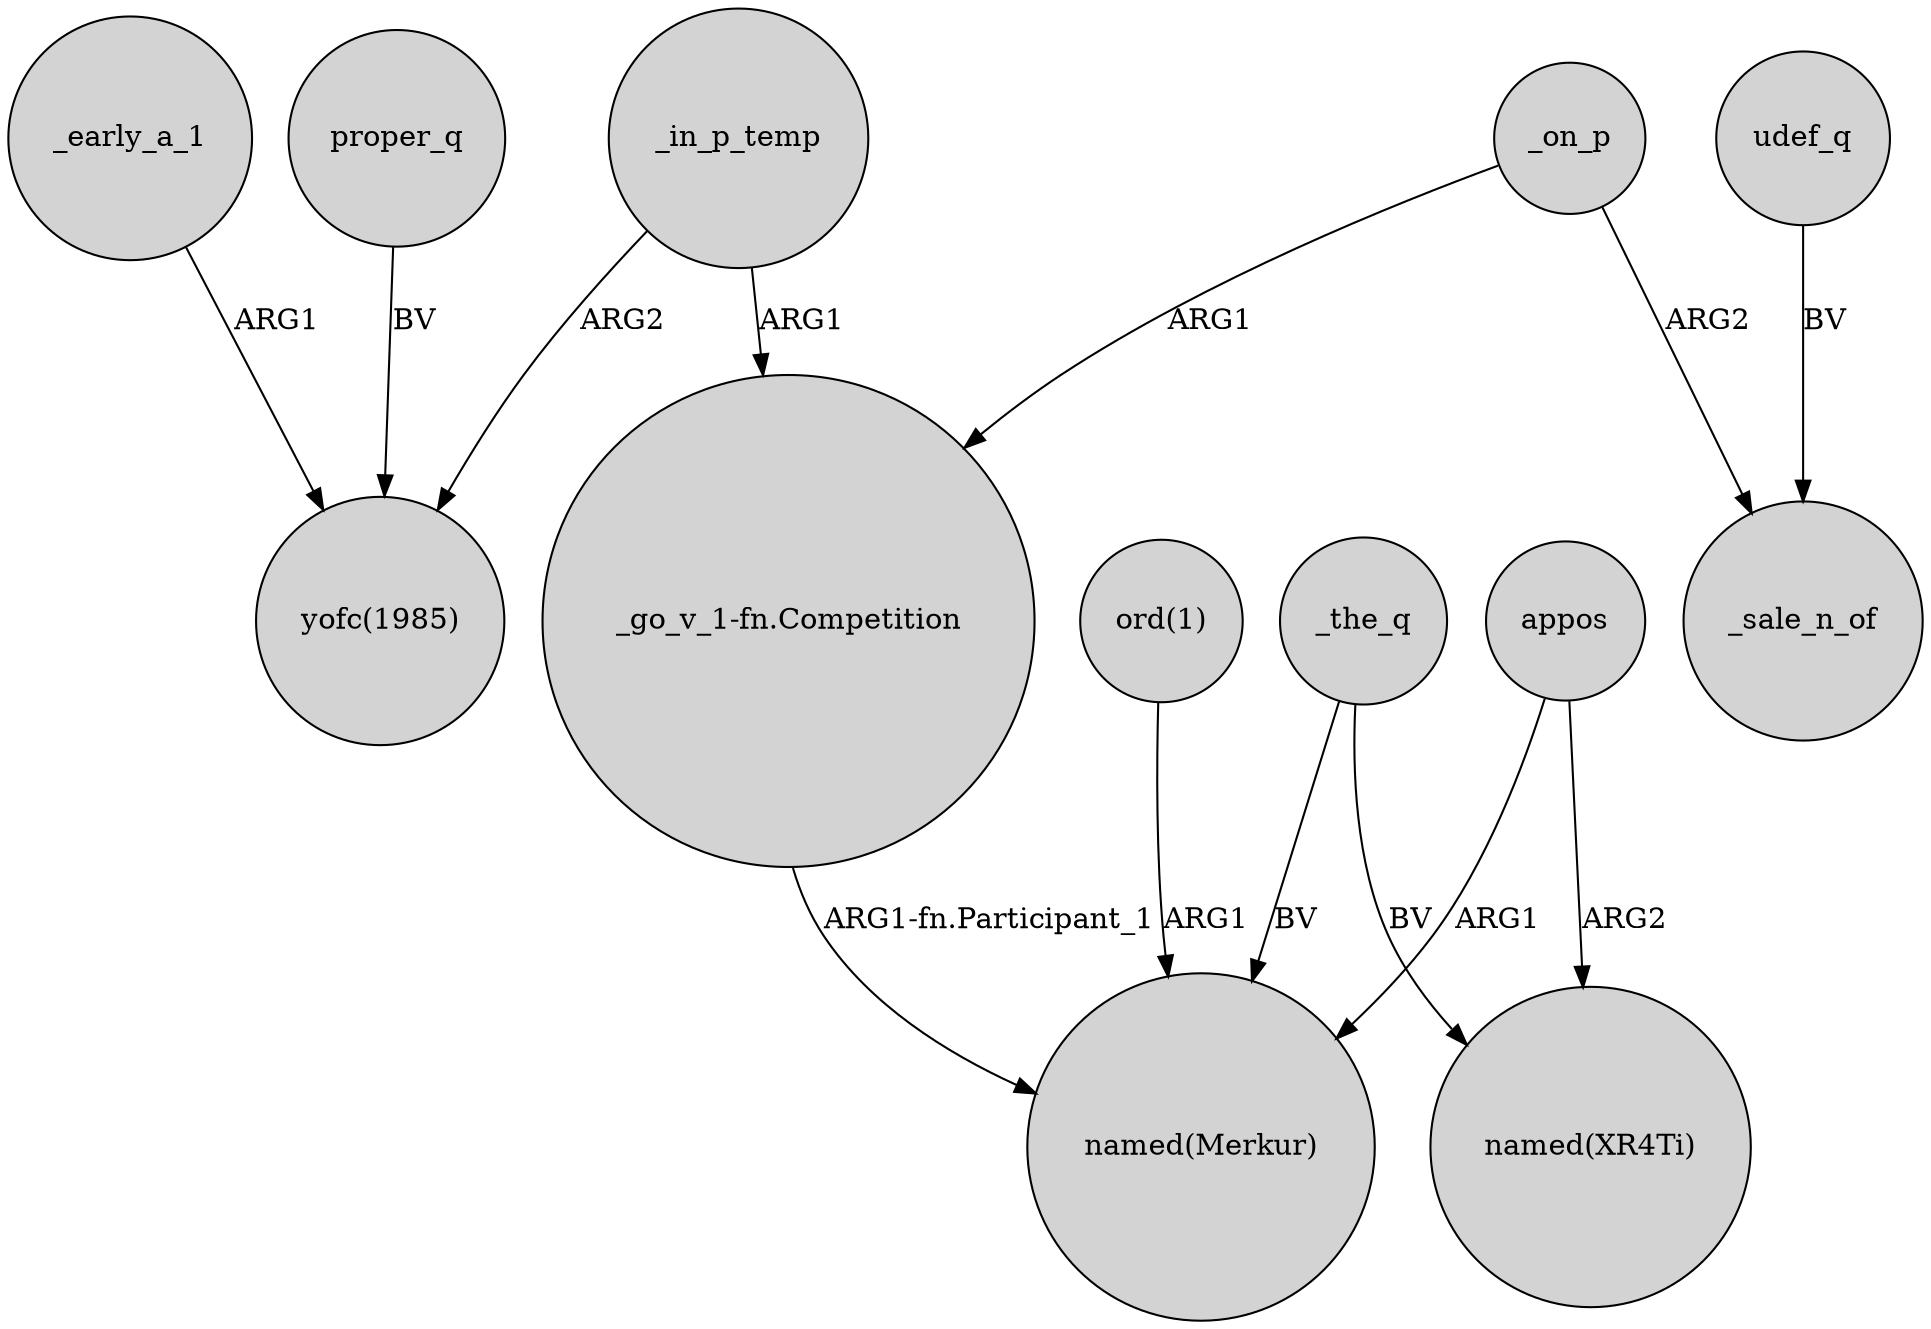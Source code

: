 digraph {
	node [shape=circle style=filled]
	_early_a_1 -> "yofc(1985)" [label=ARG1]
	udef_q -> _sale_n_of [label=BV]
	proper_q -> "yofc(1985)" [label=BV]
	_on_p -> "_go_v_1-fn.Competition" [label=ARG1]
	_in_p_temp -> "yofc(1985)" [label=ARG2]
	"ord(1)" -> "named(Merkur)" [label=ARG1]
	_on_p -> _sale_n_of [label=ARG2]
	_the_q -> "named(XR4Ti)" [label=BV]
	_the_q -> "named(Merkur)" [label=BV]
	appos -> "named(Merkur)" [label=ARG1]
	"_go_v_1-fn.Competition" -> "named(Merkur)" [label="ARG1-fn.Participant_1"]
	appos -> "named(XR4Ti)" [label=ARG2]
	_in_p_temp -> "_go_v_1-fn.Competition" [label=ARG1]
}
